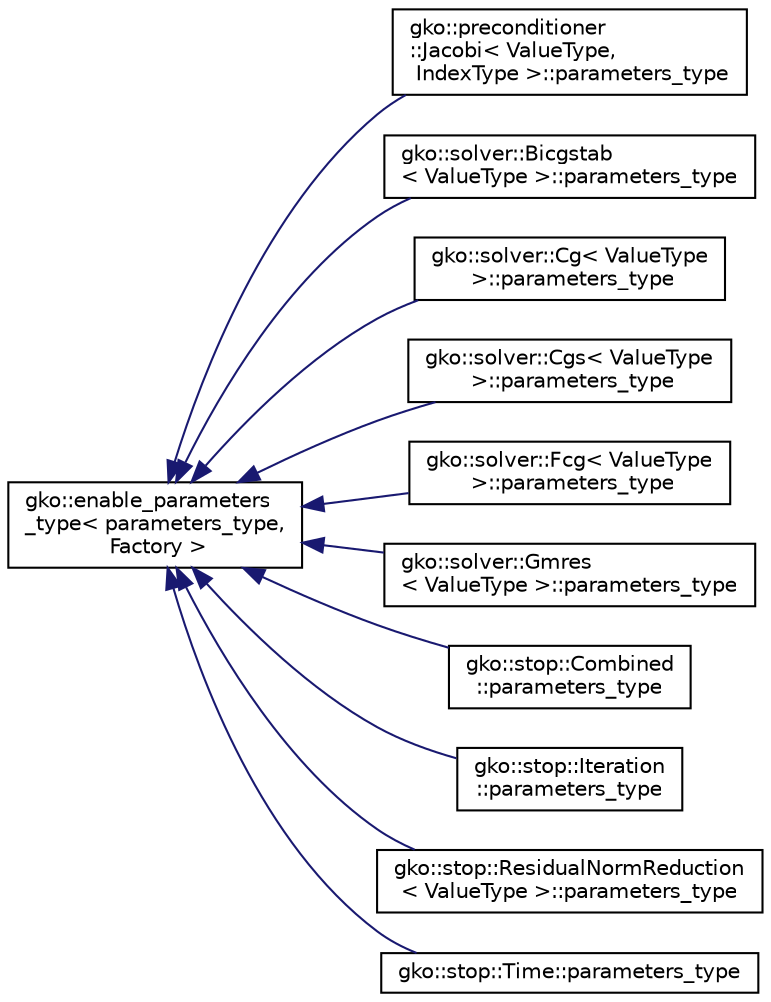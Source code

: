 digraph "Graphical Class Hierarchy"
{
 // INTERACTIVE_SVG=YES
  edge [fontname="Helvetica",fontsize="10",labelfontname="Helvetica",labelfontsize="10"];
  node [fontname="Helvetica",fontsize="10",shape=record];
  rankdir="LR";
  Node1 [label="gko::enable_parameters\l_type\< parameters_type,\l Factory \>",height=0.2,width=0.4,color="black", fillcolor="white", style="filled",URL="$structgko_1_1enable__parameters__type.html"];
  Node1 -> Node2 [dir="back",color="midnightblue",fontsize="10",style="solid",fontname="Helvetica"];
  Node2 [label="gko::preconditioner\l::Jacobi\< ValueType,\l IndexType \>::parameters_type",height=0.2,width=0.4,color="black", fillcolor="white", style="filled",URL="$structgko_1_1preconditioner_1_1Jacobi_1_1parameters__type.html"];
  Node1 -> Node3 [dir="back",color="midnightblue",fontsize="10",style="solid",fontname="Helvetica"];
  Node3 [label="gko::solver::Bicgstab\l\< ValueType \>::parameters_type",height=0.2,width=0.4,color="black", fillcolor="white", style="filled",URL="$structgko_1_1solver_1_1Bicgstab_1_1parameters__type.html"];
  Node1 -> Node4 [dir="back",color="midnightblue",fontsize="10",style="solid",fontname="Helvetica"];
  Node4 [label="gko::solver::Cg\< ValueType\l \>::parameters_type",height=0.2,width=0.4,color="black", fillcolor="white", style="filled",URL="$structgko_1_1solver_1_1Cg_1_1parameters__type.html"];
  Node1 -> Node5 [dir="back",color="midnightblue",fontsize="10",style="solid",fontname="Helvetica"];
  Node5 [label="gko::solver::Cgs\< ValueType\l \>::parameters_type",height=0.2,width=0.4,color="black", fillcolor="white", style="filled",URL="$structgko_1_1solver_1_1Cgs_1_1parameters__type.html"];
  Node1 -> Node6 [dir="back",color="midnightblue",fontsize="10",style="solid",fontname="Helvetica"];
  Node6 [label="gko::solver::Fcg\< ValueType\l \>::parameters_type",height=0.2,width=0.4,color="black", fillcolor="white", style="filled",URL="$structgko_1_1solver_1_1Fcg_1_1parameters__type.html"];
  Node1 -> Node7 [dir="back",color="midnightblue",fontsize="10",style="solid",fontname="Helvetica"];
  Node7 [label="gko::solver::Gmres\l\< ValueType \>::parameters_type",height=0.2,width=0.4,color="black", fillcolor="white", style="filled",URL="$structgko_1_1solver_1_1Gmres_1_1parameters__type.html"];
  Node1 -> Node8 [dir="back",color="midnightblue",fontsize="10",style="solid",fontname="Helvetica"];
  Node8 [label="gko::stop::Combined\l::parameters_type",height=0.2,width=0.4,color="black", fillcolor="white", style="filled",URL="$structgko_1_1stop_1_1Combined_1_1parameters__type.html"];
  Node1 -> Node9 [dir="back",color="midnightblue",fontsize="10",style="solid",fontname="Helvetica"];
  Node9 [label="gko::stop::Iteration\l::parameters_type",height=0.2,width=0.4,color="black", fillcolor="white", style="filled",URL="$structgko_1_1stop_1_1Iteration_1_1parameters__type.html"];
  Node1 -> Node10 [dir="back",color="midnightblue",fontsize="10",style="solid",fontname="Helvetica"];
  Node10 [label="gko::stop::ResidualNormReduction\l\< ValueType \>::parameters_type",height=0.2,width=0.4,color="black", fillcolor="white", style="filled",URL="$structgko_1_1stop_1_1ResidualNormReduction_1_1parameters__type.html"];
  Node1 -> Node11 [dir="back",color="midnightblue",fontsize="10",style="solid",fontname="Helvetica"];
  Node11 [label="gko::stop::Time::parameters_type",height=0.2,width=0.4,color="black", fillcolor="white", style="filled",URL="$structgko_1_1stop_1_1Time_1_1parameters__type.html"];
}
